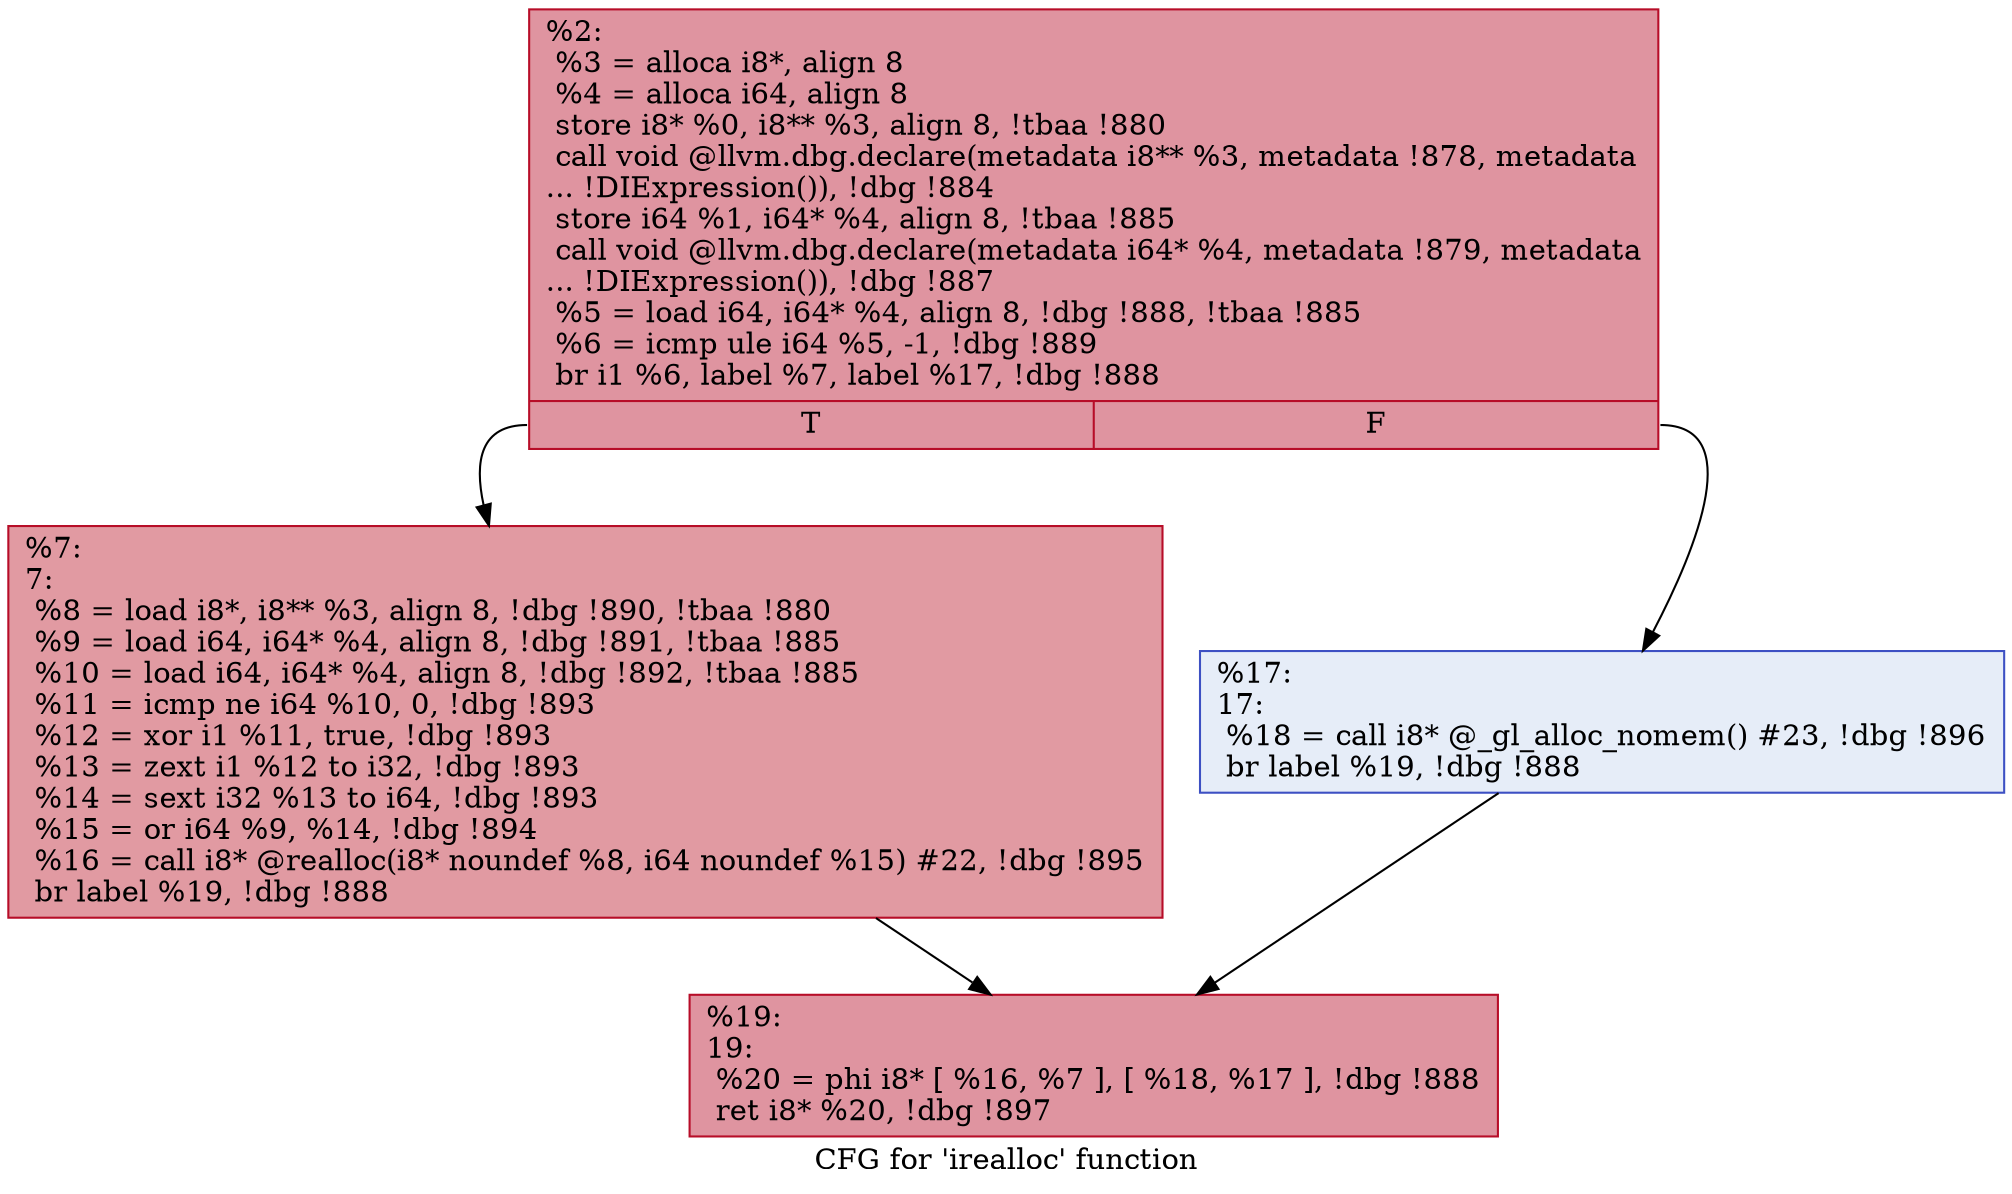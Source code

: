 digraph "CFG for 'irealloc' function" {
	label="CFG for 'irealloc' function";

	Node0x14e9ea0 [shape=record,color="#b70d28ff", style=filled, fillcolor="#b70d2870",label="{%2:\l  %3 = alloca i8*, align 8\l  %4 = alloca i64, align 8\l  store i8* %0, i8** %3, align 8, !tbaa !880\l  call void @llvm.dbg.declare(metadata i8** %3, metadata !878, metadata\l... !DIExpression()), !dbg !884\l  store i64 %1, i64* %4, align 8, !tbaa !885\l  call void @llvm.dbg.declare(metadata i64* %4, metadata !879, metadata\l... !DIExpression()), !dbg !887\l  %5 = load i64, i64* %4, align 8, !dbg !888, !tbaa !885\l  %6 = icmp ule i64 %5, -1, !dbg !889\l  br i1 %6, label %7, label %17, !dbg !888\l|{<s0>T|<s1>F}}"];
	Node0x14e9ea0:s0 -> Node0x14e9ef0;
	Node0x14e9ea0:s1 -> Node0x14e9f40;
	Node0x14e9ef0 [shape=record,color="#b70d28ff", style=filled, fillcolor="#bb1b2c70",label="{%7:\l7:                                                \l  %8 = load i8*, i8** %3, align 8, !dbg !890, !tbaa !880\l  %9 = load i64, i64* %4, align 8, !dbg !891, !tbaa !885\l  %10 = load i64, i64* %4, align 8, !dbg !892, !tbaa !885\l  %11 = icmp ne i64 %10, 0, !dbg !893\l  %12 = xor i1 %11, true, !dbg !893\l  %13 = zext i1 %12 to i32, !dbg !893\l  %14 = sext i32 %13 to i64, !dbg !893\l  %15 = or i64 %9, %14, !dbg !894\l  %16 = call i8* @realloc(i8* noundef %8, i64 noundef %15) #22, !dbg !895\l  br label %19, !dbg !888\l}"];
	Node0x14e9ef0 -> Node0x14e9f90;
	Node0x14e9f40 [shape=record,color="#3d50c3ff", style=filled, fillcolor="#c7d7f070",label="{%17:\l17:                                               \l  %18 = call i8* @_gl_alloc_nomem() #23, !dbg !896\l  br label %19, !dbg !888\l}"];
	Node0x14e9f40 -> Node0x14e9f90;
	Node0x14e9f90 [shape=record,color="#b70d28ff", style=filled, fillcolor="#b70d2870",label="{%19:\l19:                                               \l  %20 = phi i8* [ %16, %7 ], [ %18, %17 ], !dbg !888\l  ret i8* %20, !dbg !897\l}"];
}
